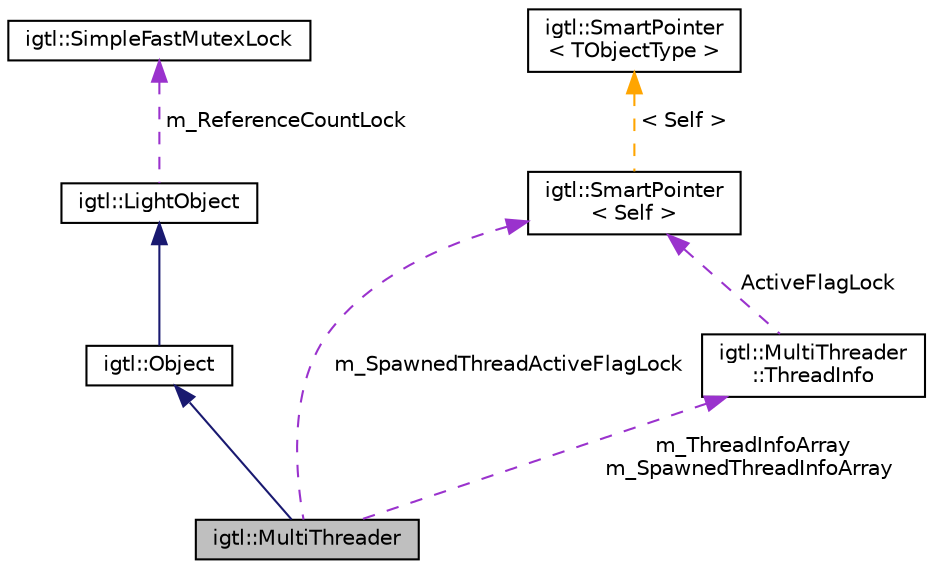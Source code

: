digraph "igtl::MultiThreader"
{
  edge [fontname="Helvetica",fontsize="10",labelfontname="Helvetica",labelfontsize="10"];
  node [fontname="Helvetica",fontsize="10",shape=record];
  Node1 [label="igtl::MultiThreader",height=0.2,width=0.4,color="black", fillcolor="grey75", style="filled", fontcolor="black"];
  Node2 -> Node1 [dir="back",color="midnightblue",fontsize="10",style="solid",fontname="Helvetica"];
  Node2 [label="igtl::Object",height=0.2,width=0.4,color="black", fillcolor="white", style="filled",URL="$classigtl_1_1Object.html",tooltip="Base class for most igtl classes. "];
  Node3 -> Node2 [dir="back",color="midnightblue",fontsize="10",style="solid",fontname="Helvetica"];
  Node3 [label="igtl::LightObject",height=0.2,width=0.4,color="black", fillcolor="white", style="filled",URL="$classigtl_1_1LightObject.html",tooltip="Light weight base class for most igtl classes. "];
  Node4 -> Node3 [dir="back",color="darkorchid3",fontsize="10",style="dashed",label=" m_ReferenceCountLock" ,fontname="Helvetica"];
  Node4 [label="igtl::SimpleFastMutexLock",height=0.2,width=0.4,color="black", fillcolor="white", style="filled",URL="$classigtl_1_1SimpleFastMutexLock.html",tooltip="Critical section locking class that can be allocated on the stack. "];
  Node5 -> Node1 [dir="back",color="darkorchid3",fontsize="10",style="dashed",label=" m_ThreadInfoArray\nm_SpawnedThreadInfoArray" ,fontname="Helvetica"];
  Node5 [label="igtl::MultiThreader\l::ThreadInfo",height=0.2,width=0.4,color="black", fillcolor="white", style="filled",URL="$classigtl_1_1MultiThreader_1_1ThreadInfo.html"];
  Node6 -> Node5 [dir="back",color="darkorchid3",fontsize="10",style="dashed",label=" ActiveFlagLock" ,fontname="Helvetica"];
  Node6 [label="igtl::SmartPointer\l\< Self \>",height=0.2,width=0.4,color="black", fillcolor="white", style="filled",URL="$classigtl_1_1SmartPointer.html"];
  Node7 -> Node6 [dir="back",color="orange",fontsize="10",style="dashed",label=" \< Self \>" ,fontname="Helvetica"];
  Node7 [label="igtl::SmartPointer\l\< TObjectType \>",height=0.2,width=0.4,color="black", fillcolor="white", style="filled",URL="$classigtl_1_1SmartPointer.html",tooltip="Implements transparent reference counting. "];
  Node6 -> Node1 [dir="back",color="darkorchid3",fontsize="10",style="dashed",label=" m_SpawnedThreadActiveFlagLock" ,fontname="Helvetica"];
}
